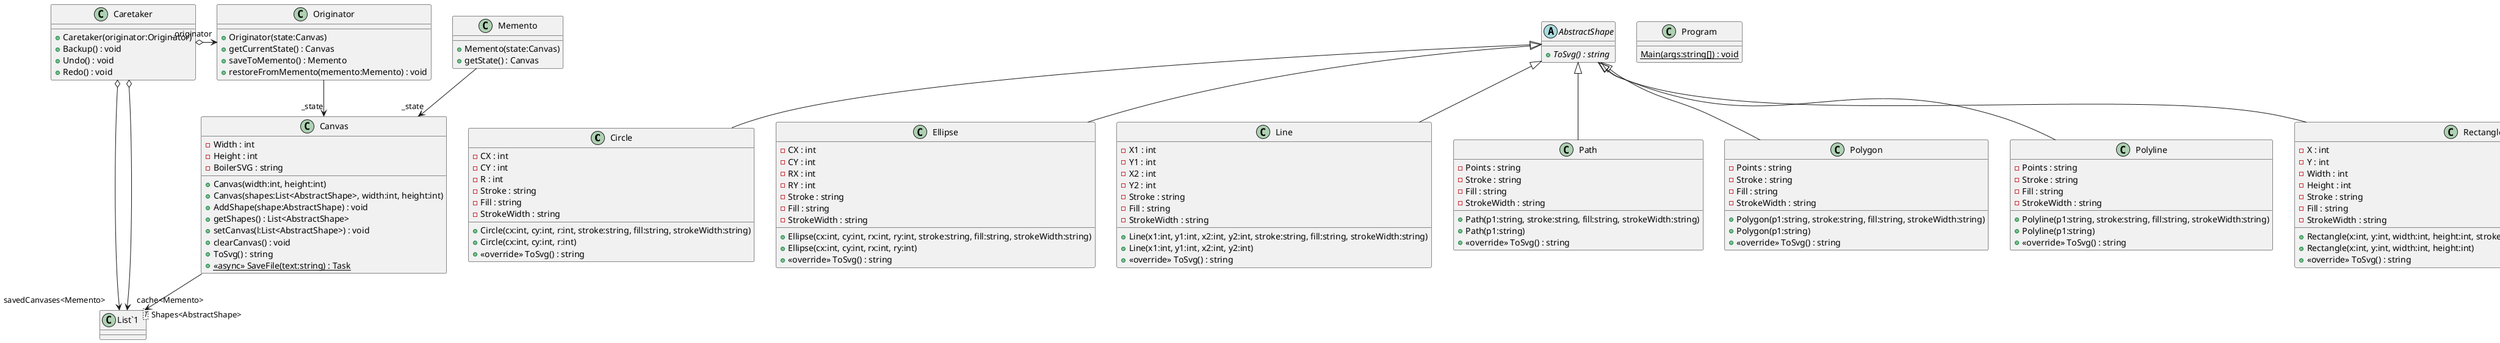 @startuml
class Circle {
    - CX : int
    - CY : int
    - R : int
    - Stroke : string
    - Fill : string
    - StrokeWidth : string
    + Circle(cx:int, cy:int, r:int, stroke:string, fill:string, strokeWidth:string)
    + Circle(cx:int, cy:int, r:int)
    + <<override>> ToSvg() : string
}
AbstractShape <|-- Circle
class Ellipse {
    - CX : int
    - CY : int
    - RX : int
    - RY : int
    - Stroke : string
    - Fill : string
    - StrokeWidth : string
    + Ellipse(cx:int, cy:int, rx:int, ry:int, stroke:string, fill:string, strokeWidth:string)
    + Ellipse(cx:int, cy:int, rx:int, ry:int)
    + <<override>> ToSvg() : string
}
AbstractShape <|-- Ellipse
class Line {
    - X1 : int
    - Y1 : int
    - X2 : int
    - Y2 : int
    - Stroke : string
    - Fill : string
    - StrokeWidth : string
    + Line(x1:int, y1:int, x2:int, y2:int, stroke:string, fill:string, strokeWidth:string)
    + Line(x1:int, y1:int, x2:int, y2:int)
    + <<override>> ToSvg() : string
}
AbstractShape <|-- Line
class Path {
    - Points : string
    - Stroke : string
    - Fill : string
    - StrokeWidth : string
    + Path(p1:string, stroke:string, fill:string, strokeWidth:string)
    + Path(p1:string)
    + <<override>> ToSvg() : string
}
AbstractShape <|-- Path
class Polygon {
    - Points : string
    - Stroke : string
    - Fill : string
    - StrokeWidth : string
    + Polygon(p1:string, stroke:string, fill:string, strokeWidth:string)
    + Polygon(p1:string)
    + <<override>> ToSvg() : string
}
AbstractShape <|-- Polygon
class Polyline {
    - Points : string
    - Stroke : string
    - Fill : string
    - StrokeWidth : string
    + Polyline(p1:string, stroke:string, fill:string, strokeWidth:string)
    + Polyline(p1:string)
    + <<override>> ToSvg() : string
}
AbstractShape <|-- Polyline
class Program {
    {static} Main(args:string[]) : void
}
class Rectangle {
    - X : int
    - Y : int
    - Width : int
    - Height : int
    - Stroke : string
    - Fill : string
    - StrokeWidth : string
    + Rectangle(x:int, y:int, width:int, height:int, stroke:string, fill:string, strokeWidth:string)
    + Rectangle(x:int, y:int, width:int, height:int)
    + <<override>> ToSvg() : string
}
AbstractShape <|-- Rectangle
abstract class AbstractShape {
    + {abstract} ToSvg() : string
}
class Canvas {
    - Width : int
    - Height : int
    + Canvas(width:int, height:int)
    + Canvas(shapes:List<AbstractShape>, width:int, height:int)
    - BoilerSVG : string
    + AddShape(shape:AbstractShape) : void
    + getShapes() : List<AbstractShape>
    + setCanvas(l:List<AbstractShape>) : void
    + clearCanvas() : void
    + ToSvg() : string
    + {static} <<async>> SaveFile(text:string) : Task
}
class "List`1"<T> {
}
Canvas --> "Shapes<AbstractShape>" "List`1"
class Caretaker {
    + Caretaker(originator:Originator)
    + Backup() : void
    + Undo() : void
    + Redo() : void
}
class "List`1"<T> {
}
Caretaker o-> "savedCanvases<Memento>" "List`1"
Caretaker o-> "cache<Memento>" "List`1"
Caretaker o-> "_originator" Originator
class Memento {
    + Memento(state:Canvas)
    + getState() : Canvas
}
Memento --> "_state" Canvas
class Originator {
    + Originator(state:Canvas)
    + getCurrentState() : Canvas
    + saveToMemento() : Memento
    + restoreFromMemento(memento:Memento) : void
}
Originator --> "_state" Canvas
@enduml
